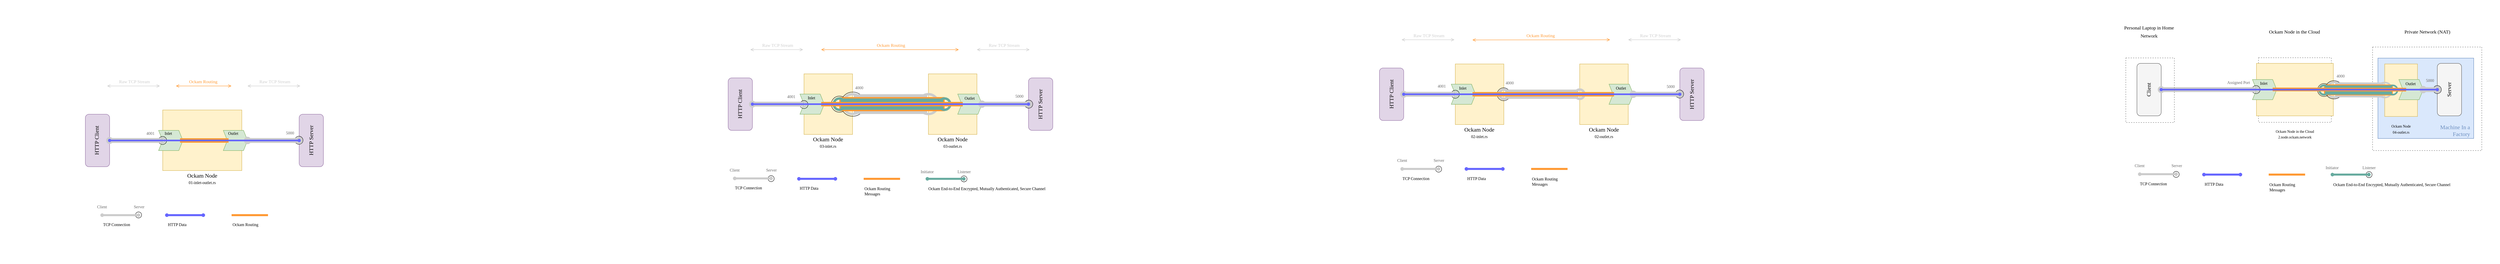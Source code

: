 <mxfile version="14.9.6" type="device"><diagram id="MakRYW5PsvzbHUf4XVk-" name="Page-1"><mxGraphModel dx="-173" dy="1049" grid="1" gridSize="10" guides="1" tooltips="1" connect="1" arrows="1" fold="1" page="1" pageScale="1" pageWidth="1700" pageHeight="1100" math="0" shadow="0"><root><mxCell id="0"/><mxCell id="1" parent="0"/><mxCell id="7n8OlrAHY2yreVn3cCsC-203" value="" style="rounded=0;whiteSpace=wrap;html=1;fontFamily=Verdana;fontSize=10;strokeColor=none;sketch=0;movable=1;" vertex="1" parent="1"><mxGeometry x="1945" y="310" width="1000" height="540" as="geometry"/></mxCell><mxCell id="7n8OlrAHY2yreVn3cCsC-96" value="&lt;font&gt;&lt;span style=&quot;font-size: 14px&quot;&gt;Ockam Node&lt;/span&gt;&lt;br&gt;&lt;font style=&quot;font-size: 10px&quot;&gt;01-inlet-outlet.rs&lt;/font&gt;&lt;/font&gt;" style="whiteSpace=wrap;html=1;fontFamily=Verdana;fillColor=#fff2cc;strokeColor=#d6b656;horizontal=1;spacingTop=190;" vertex="1" parent="1"><mxGeometry x="2347.25" y="469.5" width="195.5" height="150" as="geometry"/></mxCell><mxCell id="7n8OlrAHY2yreVn3cCsC-97" value="" style="shape=step;perimeter=stepPerimeter;whiteSpace=wrap;html=1;fixedSize=1;fontFamily=Verdana;fontSize=16;strokeWidth=1;flipV=0;flipH=0;fillColor=#d5e8d4;strokeColor=#82b366;size=10;spacingTop=-26;spacingLeft=7;align=center;" vertex="1" parent="1"><mxGeometry x="2497" y="520" width="60" height="50" as="geometry"/></mxCell><mxCell id="7n8OlrAHY2yreVn3cCsC-98" value="" style="group;fontSize=11;verticalAlign=top;fontFamily=Verdana;" vertex="1" connectable="0" parent="1"><mxGeometry x="2336.996" y="470" width="220.004" height="150" as="geometry"/></mxCell><mxCell id="7n8OlrAHY2yreVn3cCsC-100" value="" style="shape=step;perimeter=stepPerimeter;whiteSpace=wrap;html=1;fixedSize=1;fontFamily=Verdana;fontSize=16;strokeWidth=1;flipV=0;flipH=0;fillColor=#d5e8d4;strokeColor=#82b366;size=10;spacingTop=-29;spacingLeft=7;" vertex="1" parent="7n8OlrAHY2yreVn3cCsC-98"><mxGeometry y="50.003" width="60" height="50" as="geometry"/></mxCell><mxCell id="7n8OlrAHY2yreVn3cCsC-165" value="&lt;span style=&quot;color: rgb(0 , 0 , 0) ; font-family: &amp;#34;verdana&amp;#34; ; font-size: 10px ; font-style: normal ; font-weight: 400 ; letter-spacing: normal ; text-align: center ; text-indent: 0px ; text-transform: none ; word-spacing: 0px ; display: inline ; float: none&quot;&gt;Inlet&lt;/span&gt;" style="text;whiteSpace=wrap;html=1;fontSize=9;fontColor=#FF9933;" vertex="1" parent="7n8OlrAHY2yreVn3cCsC-98"><mxGeometry x="12.504" y="45" width="50" height="30" as="geometry"/></mxCell><mxCell id="7n8OlrAHY2yreVn3cCsC-166" value="&lt;span style=&quot;color: rgb(0 , 0 , 0) ; font-family: &amp;#34;verdana&amp;#34; ; font-size: 10px ; font-style: normal ; font-weight: 400 ; letter-spacing: normal ; text-align: center ; text-indent: 0px ; text-transform: none ; word-spacing: 0px ; display: inline ; float: none&quot;&gt;Outlet&lt;/span&gt;" style="text;whiteSpace=wrap;html=1;fontSize=9;fontColor=#FF9933;" vertex="1" parent="7n8OlrAHY2yreVn3cCsC-98"><mxGeometry x="170.004" y="45" width="50" height="30" as="geometry"/></mxCell><mxCell id="7n8OlrAHY2yreVn3cCsC-240" value="" style="ellipse;whiteSpace=wrap;html=1;fontSize=10;fontColor=#FF9933;strokeWidth=1;fillColor=none;align=left;verticalAlign=middle;strokeColor=#1A1A1A;" vertex="1" parent="7n8OlrAHY2yreVn3cCsC-98"><mxGeometry x="0.004" y="65" width="20" height="20" as="geometry"/></mxCell><mxCell id="7n8OlrAHY2yreVn3cCsC-101" value="" style="rounded=1;whiteSpace=wrap;html=1;fontFamily=Verdana;fontSize=24;strokeWidth=1;rotation=-90;fillColor=#e1d5e7;strokeColor=#9673a6;" vertex="1" parent="1"><mxGeometry x="2649.5" y="515" width="130" height="60" as="geometry"/></mxCell><mxCell id="7n8OlrAHY2yreVn3cCsC-102" value="" style="rounded=1;whiteSpace=wrap;html=1;fontFamily=Verdana;fontSize=24;strokeWidth=1;rotation=-90;fillColor=#e1d5e7;strokeColor=#9673a6;align=center;verticalAlign=top;" vertex="1" parent="1"><mxGeometry x="2121" y="515" width="130" height="60" as="geometry"/></mxCell><mxCell id="7n8OlrAHY2yreVn3cCsC-103" value="&lt;span style=&quot;color: rgb(0, 0, 0); font-style: normal; font-weight: 400; letter-spacing: normal; text-align: center; text-indent: 0px; text-transform: none; word-spacing: 0px; display: inline; float: none; font-size: 10px;&quot;&gt;&lt;font style=&quot;font-size: 10px;&quot;&gt;TCP Connection&lt;/font&gt;&lt;/span&gt;" style="text;whiteSpace=wrap;html=1;fontSize=10;fontFamily=Verdana;" vertex="1" parent="1"><mxGeometry x="2197.5" y="741" width="135" height="21" as="geometry"/></mxCell><mxCell id="7n8OlrAHY2yreVn3cCsC-105" value="" style="endArrow=oval;html=1;fontFamily=Verdana;strokeWidth=12;strokeColor=#CCCCCC;startArrow=oval;startFill=1;endFill=1;endSize=4;startSize=5;exitX=0.5;exitY=1;exitDx=0;exitDy=0;" edge="1" parent="1" source="7n8OlrAHY2yreVn3cCsC-102" target="7n8OlrAHY2yreVn3cCsC-100"><mxGeometry x="2001" y="93.76" width="50" height="50" as="geometry"><mxPoint x="2110" y="540" as="sourcePoint"/><mxPoint x="2270" y="559.76" as="targetPoint"/></mxGeometry></mxCell><mxCell id="7n8OlrAHY2yreVn3cCsC-106" value="&lt;div style=&quot;text-align: center; font-size: 10px;&quot;&gt;&lt;span style=&quot;font-size: 10px;&quot;&gt;&lt;font style=&quot;font-size: 10px;&quot;&gt;HTTP Data&lt;/font&gt;&lt;/span&gt;&lt;/div&gt;" style="text;whiteSpace=wrap;html=1;fontSize=10;fontFamily=Verdana;" vertex="1" parent="1"><mxGeometry x="2357.5" y="741" width="95" height="20" as="geometry"/></mxCell><mxCell id="7n8OlrAHY2yreVn3cCsC-109" value="" style="endArrow=none;html=1;fontSize=14;strokeWidth=11;strokeColor=#FF9933;" edge="1" parent="1"><mxGeometry x="1941.5" y="346" width="50" height="50" as="geometry"><mxPoint x="2390" y="545" as="sourcePoint"/><mxPoint x="2510" y="545" as="targetPoint"/></mxGeometry></mxCell><mxCell id="7n8OlrAHY2yreVn3cCsC-111" value="" style="endArrow=oval;html=1;fontFamily=Verdana;strokeWidth=5;startArrow=oval;startFill=1;endFill=1;exitX=0.415;exitY=1.003;exitDx=0;exitDy=0;exitPerimeter=0;fillColor=#f8cecc;endSize=4;startSize=4;strokeColor=#6666FF;" edge="1" parent="1"><mxGeometry x="2318.24" y="755" width="50" height="50" as="geometry"><mxPoint x="2357.5" y="730" as="sourcePoint"/><mxPoint x="2447.5" y="730" as="targetPoint"/></mxGeometry></mxCell><mxCell id="7n8OlrAHY2yreVn3cCsC-112" value="" style="endArrow=open;html=1;strokeWidth=1;fontSize=14;startArrow=open;startFill=0;endFill=0;edgeStyle=orthogonalEdgeStyle;strokeColor=#CCCCCC;" edge="1" parent="1"><mxGeometry x="1941.5" y="346" width="50" height="50" as="geometry"><mxPoint x="2210" y="410.0" as="sourcePoint"/><mxPoint x="2340" y="410.0" as="targetPoint"/></mxGeometry></mxCell><mxCell id="7n8OlrAHY2yreVn3cCsC-113" value="" style="endArrow=open;html=1;strokeWidth=1;fontSize=14;startArrow=open;startFill=0;endFill=0;edgeStyle=orthogonalEdgeStyle;strokeColor=#FF9933;" edge="1" parent="1"><mxGeometry x="1941.5" y="346" width="50" height="50" as="geometry"><mxPoint x="2380" y="410" as="sourcePoint"/><mxPoint x="2517" y="410" as="targetPoint"/></mxGeometry></mxCell><mxCell id="7n8OlrAHY2yreVn3cCsC-114" value="" style="endArrow=open;html=1;strokeWidth=1;fontSize=14;startArrow=open;startFill=0;endFill=0;edgeStyle=orthogonalEdgeStyle;strokeColor=#CCCCCC;" edge="1" parent="1"><mxGeometry x="1941.5" y="346" width="50" height="50" as="geometry"><mxPoint x="2557" y="410.0" as="sourcePoint"/><mxPoint x="2687" y="410.0" as="targetPoint"/></mxGeometry></mxCell><mxCell id="7n8OlrAHY2yreVn3cCsC-115" value="&lt;div&gt;&lt;span style=&quot;font-size: 11px&quot;&gt;&lt;font&gt;Ockam Routing&lt;/font&gt;&lt;/span&gt;&lt;/div&gt;" style="text;whiteSpace=wrap;html=1;fontSize=10;fontFamily=Verdana;align=center;fontColor=#FF9933;" vertex="1" parent="1"><mxGeometry x="2400" y="386" width="95" height="20" as="geometry"/></mxCell><mxCell id="7n8OlrAHY2yreVn3cCsC-116" value="&lt;div&gt;&lt;span style=&quot;font-size: 11px&quot;&gt;&lt;font color=&quot;#cccccc&quot;&gt;Raw TCP Stream&lt;/font&gt;&lt;/span&gt;&lt;/div&gt;" style="text;whiteSpace=wrap;html=1;fontSize=10;fontFamily=Verdana;align=center;fontColor=#FF9933;" vertex="1" parent="1"><mxGeometry x="2230" y="386" width="95" height="20" as="geometry"/></mxCell><mxCell id="7n8OlrAHY2yreVn3cCsC-117" value="&lt;div&gt;&lt;span style=&quot;font-size: 11px&quot;&gt;&lt;font color=&quot;#cccccc&quot;&gt;Raw TCP Stream&lt;/font&gt;&lt;/span&gt;&lt;/div&gt;" style="text;whiteSpace=wrap;html=1;fontSize=10;fontFamily=Verdana;align=center;fontColor=#FF9933;" vertex="1" parent="1"><mxGeometry x="2577" y="386" width="95" height="20" as="geometry"/></mxCell><mxCell id="7n8OlrAHY2yreVn3cCsC-118" value="&lt;div style=&quot;text-align: center; font-size: 10px;&quot;&gt;&lt;span style=&quot;font-size: 10px;&quot;&gt;&lt;font style=&quot;font-size: 10px;&quot;&gt;Ockam Routing&lt;/font&gt;&lt;/span&gt;&lt;/div&gt;" style="text;whiteSpace=wrap;html=1;fontSize=10;fontFamily=Verdana;" vertex="1" parent="1"><mxGeometry x="2517.5" y="741" width="95" height="20" as="geometry"/></mxCell><mxCell id="7n8OlrAHY2yreVn3cCsC-119" value="" style="endArrow=none;html=1;fontFamily=Verdana;strokeWidth=5;startArrow=none;startFill=0;endFill=0;exitX=0.415;exitY=1.003;exitDx=0;exitDy=0;exitPerimeter=0;fillColor=#f8cecc;endSize=4;startSize=4;strokeColor=#FF9933;" edge="1" parent="1"><mxGeometry x="2478.24" y="755" width="50" height="50" as="geometry"><mxPoint x="2517.5" y="730" as="sourcePoint"/><mxPoint x="2607.5" y="730" as="targetPoint"/></mxGeometry></mxCell><mxCell id="7n8OlrAHY2yreVn3cCsC-162" value="&lt;div&gt;&lt;font style=&quot;font-size: 14px&quot;&gt;HTTP Client&lt;/font&gt;&lt;/div&gt;" style="text;whiteSpace=wrap;html=1;fontSize=10;fontFamily=Verdana;sketch=0;align=center;rotation=-90;verticalAlign=middle;" vertex="1" parent="1"><mxGeometry x="2137" y="534.5" width="95" height="20" as="geometry"/></mxCell><mxCell id="7n8OlrAHY2yreVn3cCsC-242" value="" style="ellipse;whiteSpace=wrap;html=1;fontSize=10;fontColor=#FF9933;strokeWidth=1;fillColor=none;align=left;verticalAlign=middle;strokeColor=#1A1A1A;" vertex="1" parent="1"><mxGeometry x="2674" y="534.5" width="20" height="20" as="geometry"/></mxCell><mxCell id="7n8OlrAHY2yreVn3cCsC-163" value="&lt;div&gt;&lt;font style=&quot;font-size: 14px&quot;&gt;HTTP Server&lt;/font&gt;&lt;/div&gt;" style="text;whiteSpace=wrap;html=1;fontSize=10;fontFamily=Verdana;sketch=0;align=center;rotation=-90;verticalAlign=middle;" vertex="1" parent="1"><mxGeometry x="2667" y="534.5" width="95" height="20" as="geometry"/></mxCell><mxCell id="7n8OlrAHY2yreVn3cCsC-241" value="" style="ellipse;whiteSpace=wrap;html=1;fontSize=10;fontColor=#FF9933;strokeWidth=1;fillColor=none;align=left;verticalAlign=middle;strokeColor=#1A1A1A;" vertex="1" parent="1"><mxGeometry x="2280" y="722" width="15" height="15" as="geometry"/></mxCell><mxCell id="7n8OlrAHY2yreVn3cCsC-108" value="" style="endArrow=oval;html=1;fontFamily=Verdana;strokeWidth=12;strokeColor=#CCCCCC;startArrow=oval;startFill=1;endFill=1;exitX=1;exitY=0.5;exitDx=0;exitDy=0;" edge="1" parent="1" source="7n8OlrAHY2yreVn3cCsC-97" target="7n8OlrAHY2yreVn3cCsC-101"><mxGeometry x="3000" y="1050.79" width="50" height="50" as="geometry"><mxPoint x="2590" y="555.21" as="sourcePoint"/><mxPoint x="2955" y="568" as="targetPoint"/></mxGeometry></mxCell><mxCell id="7n8OlrAHY2yreVn3cCsC-110" value="" style="endArrow=oval;html=1;fontFamily=Verdana;strokeWidth=4;startArrow=oval;startFill=1;endFill=1;fillColor=#f8cecc;endSize=4;startSize=4;strokeColor=#6666FF;" edge="1" parent="1" source="7n8OlrAHY2yreVn3cCsC-102" target="7n8OlrAHY2yreVn3cCsC-101"><mxGeometry x="2080" y="560" width="50" height="50" as="geometry"><mxPoint x="2150" y="550" as="sourcePoint"/><mxPoint x="2590" y="545" as="targetPoint"/><Array as="points"/></mxGeometry></mxCell><mxCell id="7n8OlrAHY2yreVn3cCsC-104" value="" style="endArrow=oval;html=1;fontFamily=Verdana;strokeWidth=5;startArrow=oval;startFill=1;endFill=1;exitX=0.415;exitY=1.003;exitDx=0;exitDy=0;exitPerimeter=0;fillColor=#f8cecc;endSize=4;startSize=4;strokeColor=#CCCCCC;" edge="1" parent="1"><mxGeometry x="2158.24" y="755" width="50" height="50" as="geometry"><mxPoint x="2197.5" y="730" as="sourcePoint"/><mxPoint x="2287.5" y="730" as="targetPoint"/></mxGeometry></mxCell><mxCell id="7n8OlrAHY2yreVn3cCsC-243" value="&lt;span style=&quot;font-style: normal ; font-weight: 400 ; letter-spacing: normal ; text-align: center ; text-indent: 0px ; text-transform: none ; word-spacing: 0px ; display: inline ; float: none ; font-size: 10px&quot;&gt;&lt;font style=&quot;font-size: 10px&quot; color=&quot;#666666&quot;&gt;5000&lt;/font&gt;&lt;/span&gt;" style="text;whiteSpace=wrap;html=1;fontSize=10;fontFamily=Verdana;" vertex="1" parent="1"><mxGeometry x="2649.5" y="513.5" width="30" height="21" as="geometry"/></mxCell><mxCell id="7n8OlrAHY2yreVn3cCsC-244" value="&lt;span style=&quot;font-style: normal ; font-weight: 400 ; letter-spacing: normal ; text-align: center ; text-indent: 0px ; text-transform: none ; word-spacing: 0px ; display: inline ; float: none ; font-size: 10px&quot;&gt;&lt;font style=&quot;font-size: 10px&quot; color=&quot;#666666&quot;&gt;4001&lt;/font&gt;&lt;/span&gt;" style="text;whiteSpace=wrap;html=1;fontSize=10;fontFamily=Verdana;" vertex="1" parent="1"><mxGeometry x="2305" y="515" width="30" height="21" as="geometry"/></mxCell><mxCell id="7n8OlrAHY2yreVn3cCsC-245" value="&lt;span style=&quot;font-style: normal ; font-weight: 400 ; letter-spacing: normal ; text-align: center ; text-indent: 0px ; text-transform: none ; word-spacing: 0px ; display: inline ; float: none ; font-size: 10px&quot;&gt;&lt;font style=&quot;font-size: 10px&quot; color=&quot;#666666&quot;&gt;Server&lt;/font&gt;&lt;/span&gt;" style="text;whiteSpace=wrap;html=1;fontSize=10;fontFamily=Verdana;" vertex="1" parent="1"><mxGeometry x="2273.5" y="696.5" width="30" height="21" as="geometry"/></mxCell><mxCell id="7n8OlrAHY2yreVn3cCsC-246" value="&lt;span style=&quot;font-style: normal ; font-weight: 400 ; letter-spacing: normal ; text-align: center ; text-indent: 0px ; text-transform: none ; word-spacing: 0px ; display: inline ; float: none ; font-size: 10px&quot;&gt;&lt;font style=&quot;font-size: 10px&quot; color=&quot;#666666&quot;&gt;Client&lt;/font&gt;&lt;/span&gt;" style="text;whiteSpace=wrap;html=1;fontSize=10;fontFamily=Verdana;" vertex="1" parent="1"><mxGeometry x="2183" y="696.5" width="30" height="21" as="geometry"/></mxCell><mxCell id="7n8OlrAHY2yreVn3cCsC-202" value="" style="rounded=0;whiteSpace=wrap;html=1;fontFamily=Verdana;fontSize=10;strokeColor=none;sketch=0;movable=1;" vertex="1" parent="1"><mxGeometry x="3641.5" y="221" width="1012" height="540" as="geometry"/></mxCell><mxCell id="7n8OlrAHY2yreVn3cCsC-252" value="" style="ellipse;whiteSpace=wrap;html=1;fontSize=10;fontColor=#FF9933;strokeWidth=1;fillColor=none;align=left;verticalAlign=middle;strokeColor=#1A1A1A;" vertex="1" parent="1"><mxGeometry x="4320.5" y="632.6" width="15" height="15" as="geometry"/></mxCell><mxCell id="7n8OlrAHY2yreVn3cCsC-34" value="&lt;font&gt;&lt;span style=&quot;font-size: 14px&quot;&gt;Ockam Node&lt;/span&gt;&lt;br&gt;&lt;font style=&quot;font-size: 10px&quot;&gt;03-outlet.rs&lt;/font&gt;&lt;/font&gt;" style="whiteSpace=wrap;html=1;fontFamily=Verdana;fillColor=#fff2cc;strokeColor=#d6b656;horizontal=1;spacingTop=190;sketch=0;" vertex="1" parent="1"><mxGeometry x="4240" y="380" width="120" height="150" as="geometry"/></mxCell><mxCell id="7n8OlrAHY2yreVn3cCsC-35" value="" style="shape=step;perimeter=stepPerimeter;whiteSpace=wrap;html=1;fixedSize=1;fontFamily=Verdana;fontSize=16;strokeWidth=1;flipV=0;flipH=0;fillColor=#d5e8d4;strokeColor=#82b366;size=10;spacingTop=-26;spacingLeft=7;align=center;sketch=0;" vertex="1" parent="1"><mxGeometry x="4312.5" y="430" width="60" height="50" as="geometry"/></mxCell><mxCell id="7n8OlrAHY2yreVn3cCsC-36" value="" style="group;fontSize=11;verticalAlign=top;fontFamily=Verdana;sketch=0;" vertex="1" connectable="0" parent="1"><mxGeometry x="3922.496" y="380" width="190.004" height="150" as="geometry"/></mxCell><mxCell id="7n8OlrAHY2yreVn3cCsC-37" value="&lt;font&gt;&lt;span style=&quot;font-size: 14px&quot;&gt;Ockam Node&lt;/span&gt;&lt;br&gt;&lt;font style=&quot;font-size: 10px&quot;&gt;03-inlet.rs&lt;/font&gt;&lt;/font&gt;" style="whiteSpace=wrap;html=1;fontFamily=Verdana;fillColor=#fff2cc;strokeColor=#d6b656;horizontal=1;spacingTop=190;sketch=0;" vertex="1" parent="7n8OlrAHY2yreVn3cCsC-36"><mxGeometry x="10" width="120" height="150" as="geometry"/></mxCell><mxCell id="7n8OlrAHY2yreVn3cCsC-38" value="" style="shape=step;perimeter=stepPerimeter;whiteSpace=wrap;html=1;fixedSize=1;fontFamily=Verdana;fontSize=16;strokeWidth=1;flipV=0;flipH=0;fillColor=#d5e8d4;strokeColor=#82b366;size=10;spacingTop=-29;spacingLeft=7;sketch=0;" vertex="1" parent="7n8OlrAHY2yreVn3cCsC-36"><mxGeometry y="50.003" width="60" height="50" as="geometry"/></mxCell><mxCell id="7n8OlrAHY2yreVn3cCsC-127" value="&lt;span style=&quot;color: rgb(0 , 0 , 0) ; font-family: &amp;#34;verdana&amp;#34; ; font-style: normal ; font-weight: 400 ; letter-spacing: normal ; text-indent: 0px ; text-transform: none ; word-spacing: 0px ; display: inline ; float: none&quot;&gt;&lt;font style=&quot;font-size: 10px&quot;&gt;Inlet&lt;/font&gt;&lt;/span&gt;" style="text;whiteSpace=wrap;html=1;fontSize=12;fontColor=#FF9933;align=center;" vertex="1" parent="7n8OlrAHY2yreVn3cCsC-36"><mxGeometry x="3.004" y="45" width="50" height="30" as="geometry"/></mxCell><mxCell id="7n8OlrAHY2yreVn3cCsC-258" value="" style="ellipse;whiteSpace=wrap;html=1;fontSize=10;fontColor=#FF9933;strokeWidth=1;fillColor=none;align=left;verticalAlign=middle;strokeColor=#1A1A1A;" vertex="1" parent="1"><mxGeometry x="3922.5" y="446" width="20" height="20" as="geometry"/></mxCell><mxCell id="7n8OlrAHY2yreVn3cCsC-40" value="" style="rounded=1;whiteSpace=wrap;html=1;fontFamily=Verdana;fontSize=24;strokeWidth=1;rotation=-90;fillColor=#e1d5e7;strokeColor=#9673a6;sketch=0;movableLabel=1;" vertex="1" parent="1"><mxGeometry x="4452.5" y="425" width="130" height="60" as="geometry"/></mxCell><mxCell id="7n8OlrAHY2yreVn3cCsC-263" value="" style="ellipse;whiteSpace=wrap;html=1;fontSize=10;fontColor=#FF9933;strokeWidth=1;fillColor=none;align=left;verticalAlign=middle;strokeColor=#1A1A1A;" vertex="1" parent="1"><mxGeometry x="4000" y="435" width="40" height="40" as="geometry"/></mxCell><mxCell id="7n8OlrAHY2yreVn3cCsC-264" value="" style="ellipse;whiteSpace=wrap;html=1;fontSize=10;fontColor=#FF9933;strokeWidth=1;fillColor=none;align=left;verticalAlign=middle;strokeColor=#1A1A1A;" vertex="1" parent="1"><mxGeometry x="4478" y="445" width="20" height="20" as="geometry"/></mxCell><mxCell id="7n8OlrAHY2yreVn3cCsC-41" value="" style="rounded=1;whiteSpace=wrap;html=1;fontFamily=Verdana;fontSize=24;strokeWidth=1;rotation=-90;fillColor=#e1d5e7;strokeColor=#9673a6;align=center;verticalAlign=top;sketch=0;" vertex="1" parent="1"><mxGeometry x="3710" y="425" width="130" height="60" as="geometry"/></mxCell><mxCell id="7n8OlrAHY2yreVn3cCsC-44" value="" style="endArrow=oval;html=1;fontFamily=Verdana;strokeWidth=12;strokeColor=#CCCCCC;startArrow=oval;startFill=1;endFill=1;endSize=4;startSize=5;exitX=0.5;exitY=1;exitDx=0;exitDy=0;fillColor=#CCCCCC;sketch=0;" edge="1" parent="1" source="7n8OlrAHY2yreVn3cCsC-41" target="7n8OlrAHY2yreVn3cCsC-38"><mxGeometry x="3703.5" y="3.76" width="50" height="50" as="geometry"><mxPoint x="3812.5" y="450" as="sourcePoint"/><mxPoint x="3972.5" y="469.76" as="targetPoint"/></mxGeometry></mxCell><mxCell id="7n8OlrAHY2yreVn3cCsC-45" value="&lt;div style=&quot;text-align: center; font-size: 10px;&quot;&gt;&lt;span style=&quot;font-size: 10px;&quot;&gt;&lt;font style=&quot;font-size: 10px;&quot;&gt;HTTP Data&lt;/font&gt;&lt;/span&gt;&lt;/div&gt;" style="text;whiteSpace=wrap;html=1;fontSize=10;fontFamily=Verdana;sketch=0;" vertex="1" parent="1"><mxGeometry x="3920" y="651" width="95" height="20" as="geometry"/></mxCell><mxCell id="7n8OlrAHY2yreVn3cCsC-267" value="" style="ellipse;whiteSpace=wrap;html=1;fontSize=10;fontColor=#FF9933;strokeWidth=1;fillColor=none;align=left;verticalAlign=middle;strokeColor=#1A1A1A;" vertex="1" parent="1"><mxGeometry x="4023" y="425" width="60" height="60" as="geometry"/></mxCell><mxCell id="7n8OlrAHY2yreVn3cCsC-64" value="" style="endArrow=oval;html=1;fontFamily=Verdana;strokeWidth=49;startArrow=oval;startFill=0;endFill=1;entryX=0;entryY=0.5;entryDx=0;entryDy=0;exitX=1;exitY=0.5;exitDx=0;exitDy=0;rounded=0;strokeColor=#CCCCCC;fillColor=#CCCCCC;sketch=0;targetPerimeterSpacing=0;arcSize=20;fillOpacity=100;" edge="1" parent="1"><mxGeometry x="4702.5" y="960.65" width="50" height="50" as="geometry"><mxPoint x="4052.496" y="454.86" as="sourcePoint"/><mxPoint x="4240.0" y="454.86" as="targetPoint"/></mxGeometry></mxCell><mxCell id="7n8OlrAHY2yreVn3cCsC-65" value="" style="endArrow=none;html=1;fontFamily=Verdana;strokeWidth=35;startArrow=none;startFill=0;endFill=0;rounded=0;strokeColor=#FF9933;sketch=0;" edge="1" parent="1"><mxGeometry x="4702.5" y="960.65" width="50" height="50" as="geometry"><mxPoint x="4020" y="455" as="sourcePoint"/><mxPoint x="4280" y="455" as="targetPoint"/></mxGeometry></mxCell><mxCell id="7n8OlrAHY2yreVn3cCsC-46" value="" style="endArrow=oval;html=1;fontFamily=Verdana;strokeWidth=28;startArrow=oval;startFill=1;endFill=1;rounded=0;strokeColor=#67AB9F;fillColor=#67AB9F;sketch=0;" edge="1" parent="1"><mxGeometry x="4702.5" y="960.79" width="50" height="50" as="geometry"><mxPoint x="4020" y="455" as="sourcePoint"/><mxPoint x="4280" y="455" as="targetPoint"/></mxGeometry></mxCell><mxCell id="7n8OlrAHY2yreVn3cCsC-47" value="" style="endArrow=oval;html=1;fontFamily=Verdana;strokeWidth=12;strokeColor=#CCCCCC;startArrow=oval;startFill=1;endFill=1;exitX=1;exitY=0.5;exitDx=0;exitDy=0;fillColor=#CCCCCC;sketch=0;" edge="1" parent="1" source="7n8OlrAHY2yreVn3cCsC-35" target="7n8OlrAHY2yreVn3cCsC-40"><mxGeometry x="4702.5" y="960.79" width="50" height="50" as="geometry"><mxPoint x="4292.5" y="465.21" as="sourcePoint"/><mxPoint x="4657.5" y="478" as="targetPoint"/></mxGeometry></mxCell><mxCell id="7n8OlrAHY2yreVn3cCsC-52" value="" style="endArrow=none;html=1;fontSize=14;strokeWidth=11;exitX=1;exitY=0.5;exitDx=0;exitDy=0;entryX=0;entryY=0.5;entryDx=0;entryDy=0;strokeColor=#FF9933;sketch=0;" edge="1" parent="1"><mxGeometry x="3641.5" y="262" width="50" height="50" as="geometry"><mxPoint x="3975" y="455.003" as="sourcePoint"/><mxPoint x="4325" y="455" as="targetPoint"/></mxGeometry></mxCell><mxCell id="7n8OlrAHY2yreVn3cCsC-48" value="" style="endArrow=oval;html=1;fontFamily=Verdana;strokeWidth=4;startArrow=oval;startFill=1;endFill=1;fillColor=#f8cecc;endSize=4;startSize=4;strokeColor=#6666FF;sketch=0;" edge="1" parent="1" source="7n8OlrAHY2yreVn3cCsC-41" target="7n8OlrAHY2yreVn3cCsC-40"><mxGeometry x="3782.5" y="470" width="50" height="50" as="geometry"><mxPoint x="3852.5" y="460" as="sourcePoint"/><mxPoint x="4292.5" y="455" as="targetPoint"/><Array as="points"/></mxGeometry></mxCell><mxCell id="7n8OlrAHY2yreVn3cCsC-51" value="" style="endArrow=oval;html=1;fontFamily=Verdana;strokeWidth=5;startArrow=oval;startFill=1;endFill=1;exitX=0.415;exitY=1.003;exitDx=0;exitDy=0;exitPerimeter=0;fillColor=#f8cecc;endSize=4;startSize=4;strokeColor=#6666FF;sketch=0;" edge="1" parent="1"><mxGeometry x="3880.74" y="665" width="50" height="50" as="geometry"><mxPoint x="3920" y="640" as="sourcePoint"/><mxPoint x="4010" y="640" as="targetPoint"/></mxGeometry></mxCell><mxCell id="7n8OlrAHY2yreVn3cCsC-54" value="" style="endArrow=open;html=1;strokeWidth=1;fontSize=14;startArrow=open;startFill=0;endFill=0;edgeStyle=orthogonalEdgeStyle;strokeColor=#CCCCCC;sketch=0;" edge="1" parent="1"><mxGeometry x="3641.5" y="262" width="50" height="50" as="geometry"><mxPoint x="3800" y="320" as="sourcePoint"/><mxPoint x="3930" y="320" as="targetPoint"/></mxGeometry></mxCell><mxCell id="7n8OlrAHY2yreVn3cCsC-55" value="" style="endArrow=open;html=1;strokeWidth=1;fontSize=14;startArrow=open;startFill=0;endFill=0;edgeStyle=orthogonalEdgeStyle;strokeColor=#FF9933;sketch=0;" edge="1" parent="1"><mxGeometry x="3641.5" y="262" width="50" height="50" as="geometry"><mxPoint x="3975" y="320" as="sourcePoint"/><mxPoint x="4315" y="320" as="targetPoint"/></mxGeometry></mxCell><mxCell id="7n8OlrAHY2yreVn3cCsC-56" value="" style="endArrow=open;html=1;strokeWidth=1;fontSize=14;startArrow=open;startFill=0;endFill=0;edgeStyle=orthogonalEdgeStyle;strokeColor=#CCCCCC;sketch=0;" edge="1" parent="1"><mxGeometry x="3641.5" y="262" width="50" height="50" as="geometry"><mxPoint x="4360" y="320" as="sourcePoint"/><mxPoint x="4490" y="320" as="targetPoint"/></mxGeometry></mxCell><mxCell id="7n8OlrAHY2yreVn3cCsC-57" value="&lt;div&gt;&lt;span style=&quot;font-size: 11px&quot;&gt;&lt;font&gt;Ockam Routing&lt;/font&gt;&lt;/span&gt;&lt;/div&gt;" style="text;whiteSpace=wrap;html=1;fontSize=10;fontFamily=Verdana;align=center;fontColor=#FF9933;sketch=0;" vertex="1" parent="1"><mxGeometry x="4100" y="296" width="95" height="20" as="geometry"/></mxCell><mxCell id="7n8OlrAHY2yreVn3cCsC-58" value="&lt;div&gt;&lt;span style=&quot;font-size: 11px&quot;&gt;&lt;font color=&quot;#cccccc&quot;&gt;Raw TCP Stream&lt;/font&gt;&lt;/span&gt;&lt;/div&gt;" style="text;whiteSpace=wrap;html=1;fontSize=10;fontFamily=Verdana;align=center;fontColor=#FF9933;sketch=0;" vertex="1" parent="1"><mxGeometry x="3820" y="296" width="95" height="20" as="geometry"/></mxCell><mxCell id="7n8OlrAHY2yreVn3cCsC-59" value="&lt;div&gt;&lt;span style=&quot;font-size: 11px&quot;&gt;&lt;font color=&quot;#cccccc&quot;&gt;Raw TCP Stream&lt;/font&gt;&lt;/span&gt;&lt;/div&gt;" style="text;whiteSpace=wrap;html=1;fontSize=10;fontFamily=Verdana;align=center;fontColor=#FF9933;sketch=0;" vertex="1" parent="1"><mxGeometry x="4380" y="296" width="95" height="20" as="geometry"/></mxCell><mxCell id="7n8OlrAHY2yreVn3cCsC-60" value="&lt;div style=&quot;font-size: 10px;&quot;&gt;&lt;span style=&quot;font-size: 10px;&quot;&gt;&lt;font style=&quot;font-size: 10px; line-height: 130%;&quot;&gt;Ockam Routing Messages&lt;/font&gt;&lt;/span&gt;&lt;/div&gt;" style="text;whiteSpace=wrap;html=1;fontSize=10;fontFamily=Verdana;sketch=0;align=left;" vertex="1" parent="1"><mxGeometry x="4080" y="651" width="95" height="20" as="geometry"/></mxCell><mxCell id="7n8OlrAHY2yreVn3cCsC-61" value="" style="endArrow=none;html=1;fontFamily=Verdana;strokeWidth=5;startArrow=none;startFill=0;endFill=0;exitX=0.415;exitY=1.003;exitDx=0;exitDy=0;exitPerimeter=0;fillColor=#f8cecc;endSize=4;startSize=4;strokeColor=#FF9933;sketch=0;" edge="1" parent="1"><mxGeometry x="4040.74" y="665" width="50" height="50" as="geometry"><mxPoint x="4080" y="640" as="sourcePoint"/><mxPoint x="4170" y="640" as="targetPoint"/></mxGeometry></mxCell><mxCell id="7n8OlrAHY2yreVn3cCsC-62" value="&lt;div style=&quot;font-size: 10px&quot;&gt;&lt;span style=&quot;font-size: 10px&quot;&gt;&lt;font style=&quot;font-size: 10px ; line-height: 130%&quot;&gt;Ockam End-to-End Encrypted, Mutually Authenticated, Secure Channel&lt;/font&gt;&lt;/span&gt;&lt;/div&gt;" style="text;whiteSpace=wrap;html=1;fontSize=10;fontFamily=Verdana;sketch=0;align=left;" vertex="1" parent="1"><mxGeometry x="4237.5" y="651" width="372.5" height="20" as="geometry"/></mxCell><mxCell id="7n8OlrAHY2yreVn3cCsC-63" value="" style="endArrow=oval;html=1;fontFamily=Verdana;strokeWidth=5;startArrow=oval;startFill=1;endFill=1;exitX=0.415;exitY=1.003;exitDx=0;exitDy=0;exitPerimeter=0;fillColor=#f8cecc;endSize=4;startSize=4;strokeColor=#67AB9F;sketch=0;" edge="1" parent="1"><mxGeometry x="4198.24" y="665" width="50" height="50" as="geometry"><mxPoint x="4237.5" y="640" as="sourcePoint"/><mxPoint x="4327.5" y="640" as="targetPoint"/></mxGeometry></mxCell><mxCell id="7n8OlrAHY2yreVn3cCsC-125" value="&lt;div&gt;&lt;font style=&quot;font-size: 14px&quot;&gt;HTTP Client&lt;/font&gt;&lt;/div&gt;" style="text;whiteSpace=wrap;html=1;fontSize=10;fontFamily=Verdana;sketch=0;align=center;rotation=-90;verticalAlign=middle;" vertex="1" parent="1"><mxGeometry x="3727.5" y="445" width="95" height="20" as="geometry"/></mxCell><mxCell id="7n8OlrAHY2yreVn3cCsC-126" value="&lt;div&gt;&lt;font style=&quot;font-size: 14px&quot;&gt;HTTP Server&lt;/font&gt;&lt;/div&gt;" style="text;whiteSpace=wrap;html=1;fontSize=10;fontFamily=Verdana;sketch=0;align=center;rotation=-90;verticalAlign=middle;" vertex="1" parent="1"><mxGeometry x="4470" y="445" width="95" height="20" as="geometry"/></mxCell><mxCell id="7n8OlrAHY2yreVn3cCsC-128" value="&lt;span style=&quot;color: rgb(0 , 0 , 0) ; font-family: &amp;#34;verdana&amp;#34; ; font-style: normal ; font-weight: 400 ; letter-spacing: normal ; text-indent: 0px ; text-transform: none ; word-spacing: 0px ; display: inline ; float: none&quot;&gt;&lt;font style=&quot;font-size: 10px&quot;&gt;Outlet&lt;/font&gt;&lt;/span&gt;" style="text;whiteSpace=wrap;html=1;fontSize=12;fontColor=#FF9933;align=center;" vertex="1" parent="1"><mxGeometry x="4311.5" y="425.5" width="60" height="30" as="geometry"/></mxCell><mxCell id="7n8OlrAHY2yreVn3cCsC-247" value="&lt;span style=&quot;color: rgb(0, 0, 0); font-style: normal; font-weight: 400; letter-spacing: normal; text-align: center; text-indent: 0px; text-transform: none; word-spacing: 0px; display: inline; float: none; font-size: 10px;&quot;&gt;&lt;font style=&quot;font-size: 10px;&quot;&gt;TCP Connection&lt;/font&gt;&lt;/span&gt;" style="text;whiteSpace=wrap;html=1;fontSize=10;fontFamily=Verdana;" vertex="1" parent="1"><mxGeometry x="3760" y="650" width="135" height="21" as="geometry"/></mxCell><mxCell id="7n8OlrAHY2yreVn3cCsC-248" value="" style="ellipse;whiteSpace=wrap;html=1;fontSize=10;fontColor=#FF9933;strokeWidth=1;fillColor=none;align=left;verticalAlign=middle;strokeColor=#1A1A1A;" vertex="1" parent="1"><mxGeometry x="3843.75" y="632" width="15" height="15" as="geometry"/></mxCell><mxCell id="7n8OlrAHY2yreVn3cCsC-249" value="" style="endArrow=oval;html=1;fontFamily=Verdana;strokeWidth=5;startArrow=oval;startFill=1;endFill=1;exitX=0.415;exitY=1.003;exitDx=0;exitDy=0;exitPerimeter=0;fillColor=#f8cecc;endSize=4;startSize=4;strokeColor=#CCCCCC;" edge="1" parent="1"><mxGeometry x="3721.99" y="664" width="50" height="50" as="geometry"><mxPoint x="3761.25" y="639" as="sourcePoint"/><mxPoint x="3851.25" y="639" as="targetPoint"/></mxGeometry></mxCell><mxCell id="7n8OlrAHY2yreVn3cCsC-250" value="&lt;span style=&quot;font-style: normal ; font-weight: 400 ; letter-spacing: normal ; text-align: center ; text-indent: 0px ; text-transform: none ; word-spacing: 0px ; display: inline ; float: none ; font-size: 10px&quot;&gt;&lt;font style=&quot;font-size: 10px&quot; color=&quot;#666666&quot;&gt;Server&lt;/font&gt;&lt;/span&gt;" style="text;whiteSpace=wrap;html=1;fontSize=10;fontFamily=Verdana;" vertex="1" parent="1"><mxGeometry x="3837.25" y="605.5" width="30" height="21" as="geometry"/></mxCell><mxCell id="7n8OlrAHY2yreVn3cCsC-251" value="&lt;span style=&quot;font-style: normal ; font-weight: 400 ; letter-spacing: normal ; text-align: center ; text-indent: 0px ; text-transform: none ; word-spacing: 0px ; display: inline ; float: none ; font-size: 10px&quot;&gt;&lt;font style=&quot;font-size: 10px&quot; color=&quot;#666666&quot;&gt;Client&lt;/font&gt;&lt;/span&gt;" style="text;whiteSpace=wrap;html=1;fontSize=10;fontFamily=Verdana;" vertex="1" parent="1"><mxGeometry x="3746.75" y="605.5" width="30" height="21" as="geometry"/></mxCell><mxCell id="7n8OlrAHY2yreVn3cCsC-256" value="&lt;span style=&quot;font-style: normal ; font-weight: 400 ; letter-spacing: normal ; text-align: center ; text-indent: 0px ; text-transform: none ; word-spacing: 0px ; display: inline ; float: none ; font-size: 10px&quot;&gt;&lt;font style=&quot;font-size: 10px&quot; color=&quot;#666666&quot;&gt;Listener&lt;/font&gt;&lt;/span&gt;" style="text;whiteSpace=wrap;html=1;fontSize=10;fontFamily=Verdana;" vertex="1" parent="1"><mxGeometry x="4310" y="610" width="30" height="21" as="geometry"/></mxCell><mxCell id="7n8OlrAHY2yreVn3cCsC-257" value="&lt;span style=&quot;font-style: normal ; font-weight: 400 ; letter-spacing: normal ; text-align: center ; text-indent: 0px ; text-transform: none ; word-spacing: 0px ; display: inline ; float: none ; font-size: 10px&quot;&gt;&lt;font style=&quot;font-size: 10px&quot; color=&quot;#666666&quot;&gt;Initiator&lt;/font&gt;&lt;/span&gt;" style="text;whiteSpace=wrap;html=1;fontSize=10;fontFamily=Verdana;" vertex="1" parent="1"><mxGeometry x="4219" y="610" width="30" height="21" as="geometry"/></mxCell><mxCell id="7n8OlrAHY2yreVn3cCsC-265" value="&lt;span style=&quot;font-style: normal ; font-weight: 400 ; letter-spacing: normal ; text-align: center ; text-indent: 0px ; text-transform: none ; word-spacing: 0px ; display: inline ; float: none ; font-size: 10px&quot;&gt;&lt;font style=&quot;font-size: 10px&quot; color=&quot;#666666&quot;&gt;5000&lt;/font&gt;&lt;/span&gt;" style="text;whiteSpace=wrap;html=1;fontSize=10;fontFamily=Verdana;" vertex="1" parent="1"><mxGeometry x="4452.5" y="423" width="30" height="21" as="geometry"/></mxCell><mxCell id="7n8OlrAHY2yreVn3cCsC-266" value="&lt;span style=&quot;font-style: normal ; font-weight: 400 ; letter-spacing: normal ; text-align: center ; text-indent: 0px ; text-transform: none ; word-spacing: 0px ; display: inline ; float: none ; font-size: 10px&quot;&gt;&lt;font style=&quot;font-size: 10px&quot; color=&quot;#666666&quot;&gt;4001&lt;/font&gt;&lt;/span&gt;" style="text;whiteSpace=wrap;html=1;fontSize=10;fontFamily=Verdana;" vertex="1" parent="1"><mxGeometry x="3889" y="424" width="30" height="21" as="geometry"/></mxCell><mxCell id="7n8OlrAHY2yreVn3cCsC-268" value="&lt;span style=&quot;font-style: normal ; font-weight: 400 ; letter-spacing: normal ; text-align: center ; text-indent: 0px ; text-transform: none ; word-spacing: 0px ; display: inline ; float: none ; font-size: 10px&quot;&gt;&lt;font style=&quot;font-size: 10px&quot; color=&quot;#666666&quot;&gt;4000&lt;/font&gt;&lt;/span&gt;" style="text;whiteSpace=wrap;html=1;fontSize=10;fontFamily=Verdana;" vertex="1" parent="1"><mxGeometry x="4057" y="402" width="30" height="21" as="geometry"/></mxCell><mxCell id="7n8OlrAHY2yreVn3cCsC-129" value="" style="rounded=0;whiteSpace=wrap;html=1;fontFamily=Verdana;fontSize=10;strokeColor=none;sketch=0;" vertex="1" parent="1"><mxGeometry x="5247.5" y="197" width="1012" height="540" as="geometry"/></mxCell><mxCell id="7n8OlrAHY2yreVn3cCsC-130" value="&lt;font&gt;&lt;span style=&quot;font-size: 14px&quot;&gt;Ockam Node&lt;/span&gt;&lt;br&gt;&lt;font style=&quot;font-size: 10px&quot;&gt;02-outlet.rs&lt;/font&gt;&lt;/font&gt;" style="whiteSpace=wrap;html=1;fontFamily=Verdana;fillColor=#fff2cc;strokeColor=#d6b656;horizontal=1;spacingTop=190;sketch=0;" vertex="1" parent="1"><mxGeometry x="5850" y="355.5" width="120" height="150" as="geometry"/></mxCell><mxCell id="7n8OlrAHY2yreVn3cCsC-131" value="" style="shape=step;perimeter=stepPerimeter;whiteSpace=wrap;html=1;fixedSize=1;fontFamily=Verdana;fontSize=16;strokeWidth=1;flipV=0;flipH=0;fillColor=#d5e8d4;strokeColor=#82b366;size=10;spacingTop=-26;spacingLeft=7;align=center;sketch=0;" vertex="1" parent="1"><mxGeometry x="5922.5" y="405.5" width="60" height="50" as="geometry"/></mxCell><mxCell id="7n8OlrAHY2yreVn3cCsC-132" value="" style="group;fontSize=11;verticalAlign=top;fontFamily=Verdana;sketch=0;" vertex="1" connectable="0" parent="1"><mxGeometry x="5532.496" y="355.5" width="190.004" height="150" as="geometry"/></mxCell><mxCell id="7n8OlrAHY2yreVn3cCsC-133" value="&lt;font&gt;&lt;span style=&quot;font-size: 14px&quot;&gt;Ockam Node&lt;/span&gt;&lt;br&gt;&lt;font style=&quot;font-size: 10px&quot;&gt;02-inlet.rs&lt;/font&gt;&lt;/font&gt;" style="whiteSpace=wrap;html=1;fontFamily=Verdana;fillColor=#fff2cc;strokeColor=#d6b656;horizontal=1;spacingTop=190;sketch=0;" vertex="1" parent="7n8OlrAHY2yreVn3cCsC-132"><mxGeometry x="10" width="120" height="150" as="geometry"/></mxCell><mxCell id="7n8OlrAHY2yreVn3cCsC-134" value="" style="shape=step;perimeter=stepPerimeter;whiteSpace=wrap;html=1;fixedSize=1;fontFamily=Verdana;fontSize=16;strokeWidth=1;flipV=0;flipH=0;fillColor=#d5e8d4;strokeColor=#82b366;size=10;spacingTop=-29;spacingLeft=7;sketch=0;" vertex="1" parent="7n8OlrAHY2yreVn3cCsC-132"><mxGeometry y="50.003" width="60" height="50" as="geometry"/></mxCell><mxCell id="7n8OlrAHY2yreVn3cCsC-135" value="&lt;span style=&quot;color: rgb(0 , 0 , 0) ; font-family: &amp;#34;verdana&amp;#34; ; font-style: normal ; font-weight: 400 ; letter-spacing: normal ; text-indent: 0px ; text-transform: none ; word-spacing: 0px ; display: inline ; float: none&quot;&gt;&lt;font style=&quot;font-size: 10px&quot;&gt;Inlet&lt;/font&gt;&lt;/span&gt;" style="text;whiteSpace=wrap;html=1;fontSize=12;fontColor=#FF9933;align=center;" vertex="1" parent="7n8OlrAHY2yreVn3cCsC-132"><mxGeometry x="3.004" y="45" width="50" height="30" as="geometry"/></mxCell><mxCell id="7n8OlrAHY2yreVn3cCsC-277" value="" style="ellipse;whiteSpace=wrap;html=1;fontSize=10;fontColor=#FF9933;strokeWidth=1;fillColor=none;align=left;verticalAlign=middle;strokeColor=#1A1A1A;" vertex="1" parent="7n8OlrAHY2yreVn3cCsC-132"><mxGeometry x="0.004" y="65" width="20" height="20" as="geometry"/></mxCell><mxCell id="7n8OlrAHY2yreVn3cCsC-136" value="" style="rounded=1;whiteSpace=wrap;html=1;fontFamily=Verdana;fontSize=24;strokeWidth=1;rotation=-90;fillColor=#e1d5e7;strokeColor=#9673a6;sketch=0;movableLabel=1;" vertex="1" parent="1"><mxGeometry x="6062.5" y="400.5" width="130" height="60" as="geometry"/></mxCell><mxCell id="7n8OlrAHY2yreVn3cCsC-137" value="" style="rounded=1;whiteSpace=wrap;html=1;fontFamily=Verdana;fontSize=24;strokeWidth=1;rotation=-90;fillColor=#e1d5e7;strokeColor=#9673a6;align=center;verticalAlign=top;sketch=0;" vertex="1" parent="1"><mxGeometry x="5320" y="400.5" width="130" height="60" as="geometry"/></mxCell><mxCell id="7n8OlrAHY2yreVn3cCsC-140" value="" style="endArrow=oval;html=1;fontFamily=Verdana;strokeWidth=12;strokeColor=#CCCCCC;startArrow=oval;startFill=1;endFill=1;endSize=4;startSize=5;exitX=0.5;exitY=1;exitDx=0;exitDy=0;fillColor=#CCCCCC;sketch=0;" edge="1" parent="1" source="7n8OlrAHY2yreVn3cCsC-137" target="7n8OlrAHY2yreVn3cCsC-134"><mxGeometry x="5313.5" y="-20.74" width="50" height="50" as="geometry"><mxPoint x="5422.5" y="425.5" as="sourcePoint"/><mxPoint x="5582.5" y="445.26" as="targetPoint"/></mxGeometry></mxCell><mxCell id="7n8OlrAHY2yreVn3cCsC-279" value="" style="ellipse;whiteSpace=wrap;html=1;fontSize=10;fontColor=#FF9933;strokeWidth=1;fillColor=none;align=left;verticalAlign=middle;strokeColor=#1A1A1A;" vertex="1" parent="1"><mxGeometry x="6087" y="420" width="20" height="20" as="geometry"/></mxCell><mxCell id="7n8OlrAHY2yreVn3cCsC-278" value="" style="ellipse;whiteSpace=wrap;html=1;fontSize=10;fontColor=#FF9933;strokeWidth=1;fillColor=none;align=left;verticalAlign=middle;strokeColor=#1A1A1A;" vertex="1" parent="1"><mxGeometry x="5646" y="414.5" width="32" height="32" as="geometry"/></mxCell><mxCell id="7n8OlrAHY2yreVn3cCsC-141" value="&lt;div style=&quot;text-align: center; font-size: 10px;&quot;&gt;&lt;span style=&quot;font-size: 10px;&quot;&gt;&lt;font style=&quot;font-size: 10px;&quot;&gt;HTTP Data&lt;/font&gt;&lt;/span&gt;&lt;/div&gt;" style="text;whiteSpace=wrap;html=1;fontSize=10;fontFamily=Verdana;sketch=0;" vertex="1" parent="1"><mxGeometry x="5570" y="626.5" width="95" height="20" as="geometry"/></mxCell><mxCell id="7n8OlrAHY2yreVn3cCsC-142" value="" style="endArrow=oval;html=1;fontFamily=Verdana;strokeWidth=23;startArrow=oval;startFill=0;endFill=1;entryX=0;entryY=0.5;entryDx=0;entryDy=0;exitX=1;exitY=0.5;exitDx=0;exitDy=0;rounded=0;strokeColor=#CCCCCC;fillColor=#CCCCCC;sketch=0;targetPerimeterSpacing=0;arcSize=20;fillOpacity=100;" edge="1" parent="1"><mxGeometry x="6312.5" y="936.15" width="50" height="50" as="geometry"><mxPoint x="5662.496" y="430.36" as="sourcePoint"/><mxPoint x="5850.0" y="430.36" as="targetPoint"/></mxGeometry></mxCell><mxCell id="7n8OlrAHY2yreVn3cCsC-145" value="" style="endArrow=oval;html=1;fontFamily=Verdana;strokeWidth=12;strokeColor=#CCCCCC;startArrow=oval;startFill=1;endFill=1;exitX=1;exitY=0.5;exitDx=0;exitDy=0;fillColor=#CCCCCC;sketch=0;" edge="1" parent="1" source="7n8OlrAHY2yreVn3cCsC-131" target="7n8OlrAHY2yreVn3cCsC-136"><mxGeometry x="6312.5" y="936.29" width="50" height="50" as="geometry"><mxPoint x="5902.5" y="440.71" as="sourcePoint"/><mxPoint x="6267.5" y="453.5" as="targetPoint"/></mxGeometry></mxCell><mxCell id="7n8OlrAHY2yreVn3cCsC-146" value="" style="endArrow=none;html=1;fontSize=14;strokeWidth=11;exitX=1;exitY=0.5;exitDx=0;exitDy=0;entryX=0;entryY=0.5;entryDx=0;entryDy=0;strokeColor=#FF9933;sketch=0;" edge="1" parent="1"><mxGeometry x="5247.5" y="236.5" width="50" height="50" as="geometry"><mxPoint x="5585" y="430.503" as="sourcePoint"/><mxPoint x="5935" y="430.5" as="targetPoint"/></mxGeometry></mxCell><mxCell id="7n8OlrAHY2yreVn3cCsC-147" value="" style="endArrow=oval;html=1;fontFamily=Verdana;strokeWidth=4;startArrow=oval;startFill=1;endFill=1;fillColor=#f8cecc;endSize=4;startSize=4;strokeColor=#6666FF;sketch=0;" edge="1" parent="1" source="7n8OlrAHY2yreVn3cCsC-137" target="7n8OlrAHY2yreVn3cCsC-136"><mxGeometry x="5392.5" y="445.5" width="50" height="50" as="geometry"><mxPoint x="5462.5" y="435.5" as="sourcePoint"/><mxPoint x="5902.5" y="430.5" as="targetPoint"/><Array as="points"/></mxGeometry></mxCell><mxCell id="7n8OlrAHY2yreVn3cCsC-148" value="" style="endArrow=oval;html=1;fontFamily=Verdana;strokeWidth=5;startArrow=oval;startFill=1;endFill=1;exitX=0.415;exitY=1.003;exitDx=0;exitDy=0;exitPerimeter=0;fillColor=#f8cecc;endSize=4;startSize=4;strokeColor=#6666FF;sketch=0;" edge="1" parent="1"><mxGeometry x="5530.74" y="640.5" width="50" height="50" as="geometry"><mxPoint x="5570" y="615.5" as="sourcePoint"/><mxPoint x="5660" y="615.5" as="targetPoint"/></mxGeometry></mxCell><mxCell id="7n8OlrAHY2yreVn3cCsC-149" value="" style="endArrow=open;html=1;strokeWidth=1;fontSize=14;startArrow=open;startFill=0;endFill=0;edgeStyle=orthogonalEdgeStyle;strokeColor=#CCCCCC;sketch=0;" edge="1" parent="1"><mxGeometry x="5247.5" y="236.5" width="50" height="50" as="geometry"><mxPoint x="5410" y="295.5" as="sourcePoint"/><mxPoint x="5540" y="295.5" as="targetPoint"/></mxGeometry></mxCell><mxCell id="7n8OlrAHY2yreVn3cCsC-150" value="" style="endArrow=open;html=1;strokeWidth=1;fontSize=14;startArrow=open;startFill=0;endFill=0;strokeColor=#FF9933;sketch=0;" edge="1" parent="1"><mxGeometry x="5247.5" y="236.5" width="50" height="50" as="geometry"><mxPoint x="5585" y="296" as="sourcePoint"/><mxPoint x="5925" y="295.5" as="targetPoint"/></mxGeometry></mxCell><mxCell id="7n8OlrAHY2yreVn3cCsC-151" value="" style="endArrow=open;html=1;strokeWidth=1;fontSize=14;startArrow=open;startFill=0;endFill=0;edgeStyle=orthogonalEdgeStyle;strokeColor=#CCCCCC;sketch=0;" edge="1" parent="1"><mxGeometry x="5247.5" y="236.5" width="50" height="50" as="geometry"><mxPoint x="5970" y="295.5" as="sourcePoint"/><mxPoint x="6100" y="295.5" as="targetPoint"/></mxGeometry></mxCell><mxCell id="7n8OlrAHY2yreVn3cCsC-152" value="&lt;div&gt;&lt;span style=&quot;font-size: 11px&quot;&gt;&lt;font&gt;Ockam Routing&lt;/font&gt;&lt;/span&gt;&lt;/div&gt;" style="text;whiteSpace=wrap;html=1;fontSize=10;fontFamily=Verdana;align=center;fontColor=#FF9933;sketch=0;" vertex="1" parent="1"><mxGeometry x="5706" y="271.5" width="95" height="20" as="geometry"/></mxCell><mxCell id="7n8OlrAHY2yreVn3cCsC-153" value="&lt;div&gt;&lt;span style=&quot;font-size: 11px&quot;&gt;&lt;font color=&quot;#cccccc&quot;&gt;Raw TCP Stream&lt;/font&gt;&lt;/span&gt;&lt;/div&gt;" style="text;whiteSpace=wrap;html=1;fontSize=10;fontFamily=Verdana;align=center;fontColor=#FF9933;sketch=0;" vertex="1" parent="1"><mxGeometry x="5430" y="271.5" width="95" height="20" as="geometry"/></mxCell><mxCell id="7n8OlrAHY2yreVn3cCsC-154" value="&lt;div&gt;&lt;span style=&quot;font-size: 11px&quot;&gt;&lt;font color=&quot;#cccccc&quot;&gt;Raw TCP Stream&lt;/font&gt;&lt;/span&gt;&lt;/div&gt;" style="text;whiteSpace=wrap;html=1;fontSize=10;fontFamily=Verdana;align=center;fontColor=#FF9933;sketch=0;" vertex="1" parent="1"><mxGeometry x="5990" y="271.5" width="95" height="20" as="geometry"/></mxCell><mxCell id="7n8OlrAHY2yreVn3cCsC-155" value="&lt;div style=&quot;font-size: 10px;&quot;&gt;&lt;span style=&quot;font-size: 10px;&quot;&gt;&lt;font style=&quot;font-size: 10px; line-height: 130%;&quot;&gt;Ockam Routing Messages&lt;/font&gt;&lt;/span&gt;&lt;/div&gt;" style="text;whiteSpace=wrap;html=1;fontSize=10;fontFamily=Verdana;sketch=0;align=left;" vertex="1" parent="1"><mxGeometry x="5730" y="626.5" width="95" height="20" as="geometry"/></mxCell><mxCell id="7n8OlrAHY2yreVn3cCsC-156" value="" style="endArrow=none;html=1;fontFamily=Verdana;strokeWidth=5;startArrow=none;startFill=0;endFill=0;exitX=0.415;exitY=1.003;exitDx=0;exitDy=0;exitPerimeter=0;fillColor=#f8cecc;endSize=4;startSize=4;strokeColor=#FF9933;sketch=0;" edge="1" parent="1"><mxGeometry x="5690.74" y="640.5" width="50" height="50" as="geometry"><mxPoint x="5730" y="615.5" as="sourcePoint"/><mxPoint x="5820" y="615.5" as="targetPoint"/></mxGeometry></mxCell><mxCell id="7n8OlrAHY2yreVn3cCsC-159" value="&lt;div&gt;&lt;font style=&quot;font-size: 14px&quot;&gt;HTTP Client&lt;/font&gt;&lt;/div&gt;" style="text;whiteSpace=wrap;html=1;fontSize=10;fontFamily=Verdana;sketch=0;align=center;rotation=-90;verticalAlign=middle;" vertex="1" parent="1"><mxGeometry x="5337.5" y="420.5" width="95" height="20" as="geometry"/></mxCell><mxCell id="7n8OlrAHY2yreVn3cCsC-160" value="&lt;div&gt;&lt;font style=&quot;font-size: 14px&quot;&gt;HTTP Server&lt;/font&gt;&lt;/div&gt;" style="text;whiteSpace=wrap;html=1;fontSize=10;fontFamily=Verdana;sketch=0;align=center;rotation=-90;verticalAlign=middle;" vertex="1" parent="1"><mxGeometry x="6080" y="420.5" width="95" height="20" as="geometry"/></mxCell><mxCell id="7n8OlrAHY2yreVn3cCsC-161" value="&lt;span style=&quot;color: rgb(0 , 0 , 0) ; font-family: &amp;#34;verdana&amp;#34; ; font-style: normal ; font-weight: 400 ; letter-spacing: normal ; text-indent: 0px ; text-transform: none ; word-spacing: 0px ; display: inline ; float: none&quot;&gt;&lt;font style=&quot;font-size: 10px&quot;&gt;Outlet&lt;/font&gt;&lt;/span&gt;" style="text;whiteSpace=wrap;html=1;fontSize=12;fontColor=#FF9933;align=center;" vertex="1" parent="1"><mxGeometry x="5921.5" y="401" width="60" height="30" as="geometry"/></mxCell><mxCell id="7n8OlrAHY2yreVn3cCsC-269" value="&lt;span style=&quot;color: rgb(0, 0, 0); font-style: normal; font-weight: 400; letter-spacing: normal; text-align: center; text-indent: 0px; text-transform: none; word-spacing: 0px; display: inline; float: none; font-size: 10px;&quot;&gt;&lt;font style=&quot;font-size: 10px;&quot;&gt;TCP Connection&lt;/font&gt;&lt;/span&gt;" style="text;whiteSpace=wrap;html=1;fontSize=10;fontFamily=Verdana;" vertex="1" parent="1"><mxGeometry x="5410" y="626.5" width="135" height="21" as="geometry"/></mxCell><mxCell id="7n8OlrAHY2yreVn3cCsC-270" value="" style="ellipse;whiteSpace=wrap;html=1;fontSize=10;fontColor=#FF9933;strokeWidth=1;fillColor=none;align=left;verticalAlign=middle;strokeColor=#1A1A1A;" vertex="1" parent="1"><mxGeometry x="5493.75" y="608.5" width="15" height="15" as="geometry"/></mxCell><mxCell id="7n8OlrAHY2yreVn3cCsC-271" value="" style="endArrow=oval;html=1;fontFamily=Verdana;strokeWidth=5;startArrow=oval;startFill=1;endFill=1;exitX=0.415;exitY=1.003;exitDx=0;exitDy=0;exitPerimeter=0;fillColor=#f8cecc;endSize=4;startSize=4;strokeColor=#CCCCCC;" edge="1" parent="1"><mxGeometry x="5371.99" y="640.5" width="50" height="50" as="geometry"><mxPoint x="5411.25" y="615.5" as="sourcePoint"/><mxPoint x="5501.25" y="615.5" as="targetPoint"/></mxGeometry></mxCell><mxCell id="7n8OlrAHY2yreVn3cCsC-272" value="&lt;span style=&quot;font-style: normal ; font-weight: 400 ; letter-spacing: normal ; text-align: center ; text-indent: 0px ; text-transform: none ; word-spacing: 0px ; display: inline ; float: none ; font-size: 10px&quot;&gt;&lt;font style=&quot;font-size: 10px&quot; color=&quot;#666666&quot;&gt;Server&lt;/font&gt;&lt;/span&gt;" style="text;whiteSpace=wrap;html=1;fontSize=10;fontFamily=Verdana;" vertex="1" parent="1"><mxGeometry x="5487.25" y="582" width="30" height="21" as="geometry"/></mxCell><mxCell id="7n8OlrAHY2yreVn3cCsC-273" value="&lt;span style=&quot;font-style: normal ; font-weight: 400 ; letter-spacing: normal ; text-align: center ; text-indent: 0px ; text-transform: none ; word-spacing: 0px ; display: inline ; float: none ; font-size: 10px&quot;&gt;&lt;font style=&quot;font-size: 10px&quot; color=&quot;#666666&quot;&gt;Client&lt;/font&gt;&lt;/span&gt;" style="text;whiteSpace=wrap;html=1;fontSize=10;fontFamily=Verdana;" vertex="1" parent="1"><mxGeometry x="5396.75" y="582" width="30" height="21" as="geometry"/></mxCell><mxCell id="7n8OlrAHY2yreVn3cCsC-274" value="&lt;span style=&quot;font-style: normal ; font-weight: 400 ; letter-spacing: normal ; text-align: center ; text-indent: 0px ; text-transform: none ; word-spacing: 0px ; display: inline ; float: none ; font-size: 10px&quot;&gt;&lt;font style=&quot;font-size: 10px&quot; color=&quot;#666666&quot;&gt;4001&lt;/font&gt;&lt;/span&gt;" style="text;whiteSpace=wrap;html=1;fontSize=10;fontFamily=Verdana;" vertex="1" parent="1"><mxGeometry x="5496.75" y="398" width="30" height="21" as="geometry"/></mxCell><mxCell id="7n8OlrAHY2yreVn3cCsC-275" value="&lt;span style=&quot;font-style: normal ; font-weight: 400 ; letter-spacing: normal ; text-align: center ; text-indent: 0px ; text-transform: none ; word-spacing: 0px ; display: inline ; float: none ; font-size: 10px&quot;&gt;&lt;font style=&quot;font-size: 10px&quot; color=&quot;#666666&quot;&gt;5000&lt;/font&gt;&lt;/span&gt;" style="text;whiteSpace=wrap;html=1;fontSize=10;fontFamily=Verdana;" vertex="1" parent="1"><mxGeometry x="6062.5" y="398.5" width="30" height="21" as="geometry"/></mxCell><mxCell id="7n8OlrAHY2yreVn3cCsC-276" value="&lt;span style=&quot;font-style: normal ; font-weight: 400 ; letter-spacing: normal ; text-align: center ; text-indent: 0px ; text-transform: none ; word-spacing: 0px ; display: inline ; float: none ; font-size: 10px&quot;&gt;&lt;font style=&quot;font-size: 10px&quot; color=&quot;#666666&quot;&gt;4000&lt;/font&gt;&lt;/span&gt;" style="text;whiteSpace=wrap;html=1;fontSize=10;fontFamily=Verdana;" vertex="1" parent="1"><mxGeometry x="5665" y="389.5" width="30" height="21" as="geometry"/></mxCell><mxCell id="7n8OlrAHY2yreVn3cCsC-205" value="" style="rounded=0;whiteSpace=wrap;html=1;fontFamily=Verdana;fontSize=10;strokeColor=none;sketch=0;movable=1;" vertex="1" parent="1"><mxGeometry x="7112" y="197" width="1012" height="540" as="geometry"/></mxCell><mxCell id="7n8OlrAHY2yreVn3cCsC-236" value="" style="whiteSpace=wrap;html=1;dashed=1;fontSize=10;fontColor=#FF9933;strokeColor=#808080;strokeWidth=1;fillColor=none;align=left;verticalAlign=middle;" vertex="1" parent="1"><mxGeometry x="7528" y="340" width="180" height="160" as="geometry"/></mxCell><mxCell id="7n8OlrAHY2yreVn3cCsC-234" value="" style="whiteSpace=wrap;html=1;dashed=1;fontSize=10;fontColor=#FF9933;strokeColor=#808080;strokeWidth=1;fillColor=none;align=left;verticalAlign=middle;" vertex="1" parent="1"><mxGeometry x="7810" y="313.5" width="270" height="256.5" as="geometry"/></mxCell><mxCell id="7n8OlrAHY2yreVn3cCsC-314" value="" style="rounded=0;whiteSpace=wrap;html=1;fontSize=14;strokeColor=#6c8ebf;strokeWidth=1;fillColor=#dae8fc;align=center;verticalAlign=middle;" vertex="1" parent="1"><mxGeometry x="7823.25" y="341" width="236.75" height="199" as="geometry"/></mxCell><mxCell id="7n8OlrAHY2yreVn3cCsC-206" value="&lt;font style=&quot;font-size: 9px&quot;&gt;&lt;span&gt;Ockam Node&lt;/span&gt;&lt;br&gt;&lt;font style=&quot;font-size: 9px&quot;&gt;04-outlet.rs&lt;/font&gt;&lt;/font&gt;" style="whiteSpace=wrap;html=1;fontFamily=Verdana;fillColor=#fff2cc;strokeColor=#d6b656;horizontal=1;spacingTop=190;sketch=0;" vertex="1" parent="1"><mxGeometry x="7840" y="355.5" width="81" height="130" as="geometry"/></mxCell><mxCell id="7n8OlrAHY2yreVn3cCsC-207" value="" style="shape=step;perimeter=stepPerimeter;whiteSpace=wrap;html=1;fixedSize=1;fontFamily=Verdana;fontSize=16;strokeWidth=1;flipV=0;flipH=0;fillColor=#d5e8d4;strokeColor=#82b366;size=10;spacingTop=-26;spacingLeft=7;align=center;sketch=0;" vertex="1" parent="1"><mxGeometry x="7875" y="394" width="60" height="50" as="geometry"/></mxCell><mxCell id="7n8OlrAHY2yreVn3cCsC-208" value="" style="group;fontSize=11;verticalAlign=top;fontFamily=Verdana;sketch=0;" vertex="1" connectable="0" parent="1"><mxGeometry x="7512.996" y="344" width="190.004" height="150" as="geometry"/></mxCell><mxCell id="7n8OlrAHY2yreVn3cCsC-209" value="&lt;font style=&quot;font-size: 9px&quot;&gt;&lt;span&gt;&lt;br&gt;&lt;br&gt;Ockam Node in the Cloud&lt;/span&gt;&lt;br&gt;&lt;font style=&quot;font-size: 9px&quot;&gt;2.node.ockam.network&lt;/font&gt;&lt;/font&gt;" style="whiteSpace=wrap;html=1;fontFamily=Verdana;fillColor=#fff2cc;strokeColor=#d6b656;horizontal=1;spacingTop=190;sketch=0;" vertex="1" parent="7n8OlrAHY2yreVn3cCsC-208"><mxGeometry x="10" y="10" width="190" height="130" as="geometry"/></mxCell><mxCell id="7n8OlrAHY2yreVn3cCsC-210" value="" style="shape=step;perimeter=stepPerimeter;whiteSpace=wrap;html=1;fixedSize=1;fontFamily=Verdana;fontSize=16;strokeWidth=1;flipV=0;flipH=0;fillColor=#d5e8d4;strokeColor=#82b366;size=10;spacingTop=-29;spacingLeft=7;sketch=0;" vertex="1" parent="7n8OlrAHY2yreVn3cCsC-208"><mxGeometry y="50.003" width="60" height="50" as="geometry"/></mxCell><mxCell id="7n8OlrAHY2yreVn3cCsC-211" value="&lt;span style=&quot;color: rgb(0 , 0 , 0) ; font-family: &amp;#34;verdana&amp;#34; ; font-style: normal ; font-weight: 400 ; letter-spacing: normal ; text-indent: 0px ; text-transform: none ; word-spacing: 0px ; display: inline ; float: none&quot;&gt;&lt;font style=&quot;font-size: 10px&quot;&gt;Inlet&lt;/font&gt;&lt;/span&gt;" style="text;whiteSpace=wrap;html=1;fontSize=12;fontColor=#FF9933;align=center;" vertex="1" parent="7n8OlrAHY2yreVn3cCsC-208"><mxGeometry x="3.004" y="45" width="50" height="30" as="geometry"/></mxCell><mxCell id="7n8OlrAHY2yreVn3cCsC-287" value="" style="ellipse;whiteSpace=wrap;html=1;fontSize=10;fontColor=#FF9933;strokeWidth=1;fillColor=none;align=left;verticalAlign=middle;strokeColor=#1A1A1A;" vertex="1" parent="1"><mxGeometry x="7692" y="397" width="45" height="45" as="geometry"/></mxCell><mxCell id="7n8OlrAHY2yreVn3cCsC-212" value="" style="rounded=1;whiteSpace=wrap;html=1;fontFamily=Verdana;fontSize=24;strokeWidth=1;rotation=-90;fillColor=#f5f5f5;strokeColor=#666666;sketch=0;movableLabel=1;fontColor=#333333;" vertex="1" parent="1"><mxGeometry x="7935" y="389" width="130" height="60" as="geometry"/></mxCell><mxCell id="7n8OlrAHY2yreVn3cCsC-283" value="" style="ellipse;whiteSpace=wrap;html=1;fontSize=10;fontColor=#FF9933;strokeWidth=1;fillColor=none;align=left;verticalAlign=middle;strokeColor=#1A1A1A;" vertex="1" parent="1"><mxGeometry x="7512" y="409" width="20" height="20" as="geometry"/></mxCell><mxCell id="7n8OlrAHY2yreVn3cCsC-213" value="" style="rounded=1;whiteSpace=wrap;html=1;fontFamily=Verdana;fontSize=24;strokeWidth=1;rotation=-90;fillColor=#f5f5f5;strokeColor=#666666;align=center;verticalAlign=top;sketch=0;fontColor=#333333;" vertex="1" parent="1"><mxGeometry x="7192.5" y="389" width="130" height="60" as="geometry"/></mxCell><mxCell id="7n8OlrAHY2yreVn3cCsC-292" value="" style="ellipse;whiteSpace=wrap;html=1;fontSize=10;fontColor=#FF9933;strokeWidth=1;fillColor=none;align=left;verticalAlign=middle;strokeColor=#1A1A1A;" vertex="1" parent="1"><mxGeometry x="7674" y="404" width="32" height="32" as="geometry"/></mxCell><mxCell id="7n8OlrAHY2yreVn3cCsC-285" value="" style="ellipse;whiteSpace=wrap;html=1;fontSize=10;fontColor=#FF9933;strokeWidth=1;fillColor=none;align=left;verticalAlign=middle;strokeColor=#1A1A1A;" vertex="1" parent="1"><mxGeometry x="7960" y="409" width="20" height="20" as="geometry"/></mxCell><mxCell id="7n8OlrAHY2yreVn3cCsC-286" value="" style="endArrow=oval;html=1;fontFamily=Verdana;strokeWidth=37;strokeColor=#CCCCCC;startArrow=oval;startFill=1;endFill=1;endSize=4;startSize=5;exitX=0.5;exitY=1;exitDx=0;exitDy=0;fillColor=#CCCCCC;sketch=0;" edge="1" parent="1"><mxGeometry x="7613.5" y="-31.74" width="50" height="50" as="geometry"><mxPoint x="7715" y="419.5" as="sourcePoint"/><mxPoint x="7840" y="420" as="targetPoint"/></mxGeometry></mxCell><mxCell id="7n8OlrAHY2yreVn3cCsC-293" value="" style="endArrow=none;html=1;fontSize=14;strokeWidth=27;exitX=1;exitY=0.5;exitDx=0;exitDy=0;strokeColor=#FF9933;sketch=0;" edge="1" parent="1"><mxGeometry x="7120" y="225" width="50" height="50" as="geometry"><mxPoint x="7690" y="419.503" as="sourcePoint"/><mxPoint x="7860" y="420" as="targetPoint"/></mxGeometry></mxCell><mxCell id="7n8OlrAHY2yreVn3cCsC-291" value="" style="endArrow=oval;html=1;fontFamily=Verdana;strokeWidth=23;startArrow=oval;startFill=1;endFill=1;endSize=4;startSize=5;fillColor=#CCCCCC;sketch=0;strokeColor=#67AB9F;" edge="1" parent="1"><mxGeometry x="7583.5" y="-31.74" width="50" height="50" as="geometry"><mxPoint x="7690" y="420" as="sourcePoint"/><mxPoint x="7860" y="420" as="targetPoint"/></mxGeometry></mxCell><mxCell id="7n8OlrAHY2yreVn3cCsC-216" value="" style="endArrow=oval;html=1;fontFamily=Verdana;strokeWidth=12;strokeColor=#CCCCCC;startArrow=oval;startFill=1;endFill=1;endSize=4;startSize=5;exitX=0.5;exitY=1;exitDx=0;exitDy=0;fillColor=#CCCCCC;sketch=0;" edge="1" parent="1" source="7n8OlrAHY2yreVn3cCsC-213" target="7n8OlrAHY2yreVn3cCsC-210"><mxGeometry x="7186" y="-32.24" width="50" height="50" as="geometry"><mxPoint x="7295" y="414" as="sourcePoint"/><mxPoint x="7455" y="433.76" as="targetPoint"/></mxGeometry></mxCell><mxCell id="7n8OlrAHY2yreVn3cCsC-289" value="" style="endArrow=none;html=1;fontSize=14;strokeWidth=9;exitX=1;exitY=0.5;exitDx=0;exitDy=0;strokeColor=#FF9933;sketch=0;" edge="1" parent="1"><mxGeometry x="7120" y="225" width="50" height="50" as="geometry"><mxPoint x="7563" y="418.503" as="sourcePoint"/><mxPoint x="7893" y="419" as="targetPoint"/></mxGeometry></mxCell><mxCell id="7n8OlrAHY2yreVn3cCsC-219" value="" style="endArrow=oval;html=1;fontFamily=Verdana;strokeWidth=12;strokeColor=#CCCCCC;startArrow=oval;startFill=1;endFill=1;exitX=1;exitY=0.5;exitDx=0;exitDy=0;fillColor=#CCCCCC;sketch=0;" edge="1" parent="1" source="7n8OlrAHY2yreVn3cCsC-207" target="7n8OlrAHY2yreVn3cCsC-212"><mxGeometry x="8185" y="924.79" width="50" height="50" as="geometry"><mxPoint x="7775" y="429.21" as="sourcePoint"/><mxPoint x="8140" y="442" as="targetPoint"/></mxGeometry></mxCell><mxCell id="7n8OlrAHY2yreVn3cCsC-221" value="" style="endArrow=oval;html=1;fontFamily=Verdana;strokeWidth=4;startArrow=oval;startFill=1;endFill=1;fillColor=#f8cecc;endSize=4;startSize=4;strokeColor=#6666FF;sketch=0;" edge="1" parent="1" source="7n8OlrAHY2yreVn3cCsC-213" target="7n8OlrAHY2yreVn3cCsC-212"><mxGeometry x="7265" y="434" width="50" height="50" as="geometry"><mxPoint x="7335" y="424" as="sourcePoint"/><mxPoint x="7775" y="419" as="targetPoint"/><Array as="points"/></mxGeometry></mxCell><mxCell id="7n8OlrAHY2yreVn3cCsC-231" value="&lt;div&gt;&lt;font style=&quot;font-size: 14px&quot;&gt;Client&lt;/font&gt;&lt;/div&gt;" style="text;whiteSpace=wrap;html=1;fontSize=10;fontFamily=Verdana;sketch=0;align=center;rotation=-90;verticalAlign=middle;" vertex="1" parent="1"><mxGeometry x="7210" y="409" width="95" height="20" as="geometry"/></mxCell><mxCell id="7n8OlrAHY2yreVn3cCsC-232" value="&lt;div&gt;&lt;font style=&quot;font-size: 14px&quot;&gt;Server&lt;/font&gt;&lt;/div&gt;" style="text;whiteSpace=wrap;html=1;fontSize=10;fontFamily=Verdana;sketch=0;align=center;rotation=-90;verticalAlign=middle;" vertex="1" parent="1"><mxGeometry x="7952.5" y="409" width="95" height="20" as="geometry"/></mxCell><mxCell id="7n8OlrAHY2yreVn3cCsC-233" value="&lt;span style=&quot;color: rgb(0 , 0 , 0) ; font-family: &amp;#34;verdana&amp;#34; ; font-style: normal ; font-weight: 400 ; letter-spacing: normal ; text-indent: 0px ; text-transform: none ; word-spacing: 0px ; display: inline ; float: none&quot;&gt;&lt;font style=&quot;font-size: 10px&quot;&gt;Outlet&lt;/font&gt;&lt;/span&gt;" style="text;whiteSpace=wrap;html=1;fontSize=12;fontColor=#FF9933;align=center;" vertex="1" parent="1"><mxGeometry x="7874" y="389.5" width="60" height="30" as="geometry"/></mxCell><mxCell id="7n8OlrAHY2yreVn3cCsC-294" value="" style="ellipse;whiteSpace=wrap;html=1;fontSize=10;fontColor=#FF9933;strokeWidth=1;fillColor=none;align=left;verticalAlign=middle;strokeColor=#1A1A1A;" vertex="1" parent="1"><mxGeometry x="7793.75" y="622.1" width="15" height="15" as="geometry"/></mxCell><mxCell id="7n8OlrAHY2yreVn3cCsC-295" value="&lt;div style=&quot;text-align: center; font-size: 10px;&quot;&gt;&lt;span style=&quot;font-size: 10px;&quot;&gt;&lt;font style=&quot;font-size: 10px;&quot;&gt;HTTP Data&lt;/font&gt;&lt;/span&gt;&lt;/div&gt;" style="text;whiteSpace=wrap;html=1;fontSize=10;fontFamily=Verdana;sketch=0;" vertex="1" parent="1"><mxGeometry x="7393.25" y="640.5" width="95" height="20" as="geometry"/></mxCell><mxCell id="7n8OlrAHY2yreVn3cCsC-296" value="" style="endArrow=oval;html=1;fontFamily=Verdana;strokeWidth=5;startArrow=oval;startFill=1;endFill=1;exitX=0.415;exitY=1.003;exitDx=0;exitDy=0;exitPerimeter=0;fillColor=#f8cecc;endSize=4;startSize=4;strokeColor=#6666FF;sketch=0;" edge="1" parent="1"><mxGeometry x="7353.99" y="654.5" width="50" height="50" as="geometry"><mxPoint x="7393.25" y="629.5" as="sourcePoint"/><mxPoint x="7483.25" y="629.5" as="targetPoint"/></mxGeometry></mxCell><mxCell id="7n8OlrAHY2yreVn3cCsC-297" value="&lt;div style=&quot;font-size: 10px;&quot;&gt;&lt;span style=&quot;font-size: 10px;&quot;&gt;&lt;font style=&quot;font-size: 10px; line-height: 130%;&quot;&gt;Ockam Routing Messages&lt;/font&gt;&lt;/span&gt;&lt;/div&gt;" style="text;whiteSpace=wrap;html=1;fontSize=10;fontFamily=Verdana;sketch=0;align=left;" vertex="1" parent="1"><mxGeometry x="7553.25" y="640.5" width="95" height="20" as="geometry"/></mxCell><mxCell id="7n8OlrAHY2yreVn3cCsC-298" value="" style="endArrow=none;html=1;fontFamily=Verdana;strokeWidth=5;startArrow=none;startFill=0;endFill=0;exitX=0.415;exitY=1.003;exitDx=0;exitDy=0;exitPerimeter=0;fillColor=#f8cecc;endSize=4;startSize=4;strokeColor=#FF9933;sketch=0;" edge="1" parent="1"><mxGeometry x="7513.99" y="654.5" width="50" height="50" as="geometry"><mxPoint x="7553.25" y="629.5" as="sourcePoint"/><mxPoint x="7643.25" y="629.5" as="targetPoint"/></mxGeometry></mxCell><mxCell id="7n8OlrAHY2yreVn3cCsC-299" value="&lt;div style=&quot;font-size: 10px&quot;&gt;&lt;span style=&quot;font-size: 10px&quot;&gt;&lt;font style=&quot;font-size: 10px ; line-height: 130%&quot;&gt;Ockam End-to-End Encrypted, Mutually Authenticated, Secure Channel&lt;/font&gt;&lt;/span&gt;&lt;/div&gt;" style="text;whiteSpace=wrap;html=1;fontSize=10;fontFamily=Verdana;sketch=0;align=left;" vertex="1" parent="1"><mxGeometry x="7710.75" y="640.5" width="379.25" height="20" as="geometry"/></mxCell><mxCell id="7n8OlrAHY2yreVn3cCsC-300" value="" style="endArrow=oval;html=1;fontFamily=Verdana;strokeWidth=5;startArrow=oval;startFill=1;endFill=1;exitX=0.415;exitY=1.003;exitDx=0;exitDy=0;exitPerimeter=0;fillColor=#f8cecc;endSize=4;startSize=4;strokeColor=#67AB9F;sketch=0;" edge="1" parent="1"><mxGeometry x="7671.49" y="654.5" width="50" height="50" as="geometry"><mxPoint x="7710.75" y="629.5" as="sourcePoint"/><mxPoint x="7800.75" y="629.5" as="targetPoint"/></mxGeometry></mxCell><mxCell id="7n8OlrAHY2yreVn3cCsC-301" value="&lt;span style=&quot;color: rgb(0, 0, 0); font-style: normal; font-weight: 400; letter-spacing: normal; text-align: center; text-indent: 0px; text-transform: none; word-spacing: 0px; display: inline; float: none; font-size: 10px;&quot;&gt;&lt;font style=&quot;font-size: 10px;&quot;&gt;TCP Connection&lt;/font&gt;&lt;/span&gt;" style="text;whiteSpace=wrap;html=1;fontSize=10;fontFamily=Verdana;" vertex="1" parent="1"><mxGeometry x="7233.25" y="639.5" width="135" height="21" as="geometry"/></mxCell><mxCell id="7n8OlrAHY2yreVn3cCsC-302" value="" style="ellipse;whiteSpace=wrap;html=1;fontSize=10;fontColor=#FF9933;strokeWidth=1;fillColor=none;align=left;verticalAlign=middle;strokeColor=#1A1A1A;" vertex="1" parent="1"><mxGeometry x="7317" y="621.5" width="15" height="15" as="geometry"/></mxCell><mxCell id="7n8OlrAHY2yreVn3cCsC-303" value="" style="endArrow=oval;html=1;fontFamily=Verdana;strokeWidth=5;startArrow=oval;startFill=1;endFill=1;exitX=0.415;exitY=1.003;exitDx=0;exitDy=0;exitPerimeter=0;fillColor=#f8cecc;endSize=4;startSize=4;strokeColor=#CCCCCC;" edge="1" parent="1"><mxGeometry x="7195.24" y="653.5" width="50" height="50" as="geometry"><mxPoint x="7234.5" y="628.5" as="sourcePoint"/><mxPoint x="7324.5" y="628.5" as="targetPoint"/></mxGeometry></mxCell><mxCell id="7n8OlrAHY2yreVn3cCsC-304" value="&lt;span style=&quot;font-style: normal ; font-weight: 400 ; letter-spacing: normal ; text-align: center ; text-indent: 0px ; text-transform: none ; word-spacing: 0px ; display: inline ; float: none ; font-size: 10px&quot;&gt;&lt;font style=&quot;font-size: 10px&quot; color=&quot;#666666&quot;&gt;Server&lt;/font&gt;&lt;/span&gt;" style="text;whiteSpace=wrap;html=1;fontSize=10;fontFamily=Verdana;" vertex="1" parent="1"><mxGeometry x="7310.5" y="595" width="30" height="21" as="geometry"/></mxCell><mxCell id="7n8OlrAHY2yreVn3cCsC-305" value="&lt;span style=&quot;font-style: normal ; font-weight: 400 ; letter-spacing: normal ; text-align: center ; text-indent: 0px ; text-transform: none ; word-spacing: 0px ; display: inline ; float: none ; font-size: 10px&quot;&gt;&lt;font style=&quot;font-size: 10px&quot; color=&quot;#666666&quot;&gt;Client&lt;/font&gt;&lt;/span&gt;" style="text;whiteSpace=wrap;html=1;fontSize=10;fontFamily=Verdana;" vertex="1" parent="1"><mxGeometry x="7220" y="595" width="30" height="21" as="geometry"/></mxCell><mxCell id="7n8OlrAHY2yreVn3cCsC-306" value="&lt;span style=&quot;font-style: normal ; font-weight: 400 ; letter-spacing: normal ; text-align: center ; text-indent: 0px ; text-transform: none ; word-spacing: 0px ; display: inline ; float: none ; font-size: 10px&quot;&gt;&lt;font style=&quot;font-size: 10px&quot; color=&quot;#666666&quot;&gt;Listener&lt;/font&gt;&lt;/span&gt;" style="text;whiteSpace=wrap;html=1;fontSize=10;fontFamily=Verdana;" vertex="1" parent="1"><mxGeometry x="7783.25" y="599.5" width="30" height="21" as="geometry"/></mxCell><mxCell id="7n8OlrAHY2yreVn3cCsC-307" value="&lt;span style=&quot;font-style: normal ; font-weight: 400 ; letter-spacing: normal ; text-align: center ; text-indent: 0px ; text-transform: none ; word-spacing: 0px ; display: inline ; float: none ; font-size: 10px&quot;&gt;&lt;font style=&quot;font-size: 10px&quot; color=&quot;#666666&quot;&gt;Initiator&lt;/font&gt;&lt;/span&gt;" style="text;whiteSpace=wrap;html=1;fontSize=10;fontFamily=Verdana;" vertex="1" parent="1"><mxGeometry x="7692.25" y="599.5" width="30" height="21" as="geometry"/></mxCell><mxCell id="7n8OlrAHY2yreVn3cCsC-308" value="&lt;span style=&quot;font-style: normal ; font-weight: 400 ; letter-spacing: normal ; text-align: center ; text-indent: 0px ; text-transform: none ; word-spacing: 0px ; display: inline ; float: none ; font-size: 10px&quot;&gt;&lt;font style=&quot;font-size: 10px&quot; color=&quot;#666666&quot;&gt;5000&lt;/font&gt;&lt;/span&gt;" style="text;whiteSpace=wrap;html=1;fontSize=10;fontFamily=Verdana;" vertex="1" parent="1"><mxGeometry x="7940" y="384" width="30" height="21" as="geometry"/></mxCell><mxCell id="7n8OlrAHY2yreVn3cCsC-309" value="&lt;span style=&quot;font-style: normal ; font-weight: 400 ; letter-spacing: normal ; text-align: center ; text-indent: 0px ; text-transform: none ; word-spacing: 0px ; display: inline ; float: none ; font-size: 10px&quot;&gt;&lt;font style=&quot;font-size: 10px&quot; color=&quot;#666666&quot;&gt;4000&lt;/font&gt;&lt;/span&gt;" style="text;whiteSpace=wrap;html=1;fontSize=10;fontFamily=Verdana;" vertex="1" parent="1"><mxGeometry x="7718.75" y="373" width="30" height="21" as="geometry"/></mxCell><mxCell id="7n8OlrAHY2yreVn3cCsC-310" value="&lt;span style=&quot;font-style: normal; font-weight: 400; letter-spacing: normal; text-indent: 0px; text-transform: none; word-spacing: 0px; display: inline; float: none; font-size: 10px;&quot;&gt;&lt;font style=&quot;font-size: 10px&quot; color=&quot;#666666&quot;&gt;Assigned Port&lt;/font&gt;&lt;/span&gt;" style="text;whiteSpace=wrap;html=1;fontSize=10;fontFamily=Verdana;align=right;" vertex="1" parent="1"><mxGeometry x="7429" y="389" width="80" height="21" as="geometry"/></mxCell><mxCell id="7n8OlrAHY2yreVn3cCsC-311" value="&lt;span style=&quot;color: rgb(0 , 0 , 0) ; font-style: normal ; font-weight: 400 ; letter-spacing: normal ; text-indent: 0px ; text-transform: none ; word-spacing: 0px ; display: inline ; float: none ; font-size: 12px&quot;&gt;&lt;font style=&quot;font-size: 12px ; line-height: 160%&quot;&gt;Personal Laptop in Home Network&lt;/font&gt;&lt;/span&gt;" style="text;whiteSpace=wrap;html=1;fontSize=12;fontFamily=Verdana;align=center;verticalAlign=middle;" vertex="1" parent="1"><mxGeometry x="7190" y="265" width="135" height="21" as="geometry"/></mxCell><mxCell id="7n8OlrAHY2yreVn3cCsC-312" value="&lt;span style=&quot;color: rgb(0, 0, 0); font-style: normal; font-weight: 400; letter-spacing: normal; text-indent: 0px; text-transform: none; word-spacing: 0px; display: inline; float: none; font-size: 12px;&quot;&gt;&lt;font style=&quot;font-size: 12px;&quot;&gt;Ockam Node in the Cloud&lt;/font&gt;&lt;/span&gt;" style="text;whiteSpace=wrap;html=1;fontSize=12;fontFamily=Verdana;align=center;verticalAlign=middle;" vertex="1" parent="1"><mxGeometry x="7508" y="265" width="217.5" height="21" as="geometry"/></mxCell><mxCell id="7n8OlrAHY2yreVn3cCsC-313" value="&lt;span style=&quot;color: rgb(0, 0, 0); font-style: normal; font-weight: 400; letter-spacing: normal; text-indent: 0px; text-transform: none; word-spacing: 0px; display: inline; float: none; font-size: 12px;&quot;&gt;&lt;font style=&quot;font-size: 12px;&quot;&gt;Private Network (NAT)&lt;/font&gt;&lt;/span&gt;" style="text;whiteSpace=wrap;html=1;fontSize=12;fontFamily=Verdana;align=center;verticalAlign=middle;" vertex="1" parent="1"><mxGeometry x="7836.63" y="265" width="216.75" height="21" as="geometry"/></mxCell><mxCell id="7n8OlrAHY2yreVn3cCsC-237" value="" style="whiteSpace=wrap;html=1;dashed=1;fontSize=10;fontColor=#FF9933;strokeColor=#808080;strokeWidth=1;fillColor=none;align=left;verticalAlign=middle;" vertex="1" parent="1"><mxGeometry x="7200" y="340.5" width="120" height="160" as="geometry"/></mxCell><mxCell id="7n8OlrAHY2yreVn3cCsC-315" value="&lt;span style=&quot;font-style: normal; font-weight: 400; letter-spacing: normal; text-indent: 0px; text-transform: none; word-spacing: 0px; display: inline; float: none; font-size: 14px;&quot;&gt;&lt;font style=&quot;font-size: 14px;&quot;&gt;Machine In a Factory&lt;/font&gt;&lt;/span&gt;" style="text;whiteSpace=wrap;html=1;fontSize=14;fontFamily=Verdana;align=right;verticalAlign=middle;fontColor=#6C8EBF;" vertex="1" parent="1"><mxGeometry x="7939.63" y="510" width="112.75" height="21" as="geometry"/></mxCell></root></mxGraphModel></diagram></mxfile>